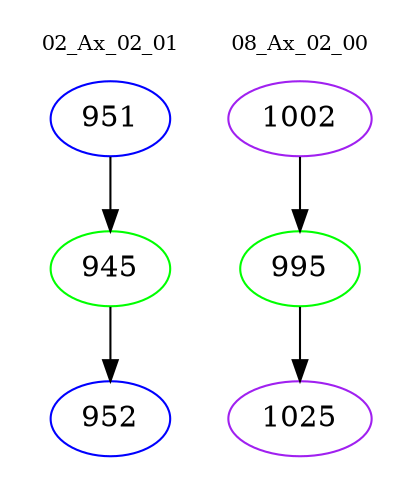 digraph{
subgraph cluster_0 {
color = white
label = "02_Ax_02_01";
fontsize=10;
T0_951 [label="951", color="blue"]
T0_951 -> T0_945 [color="black"]
T0_945 [label="945", color="green"]
T0_945 -> T0_952 [color="black"]
T0_952 [label="952", color="blue"]
}
subgraph cluster_1 {
color = white
label = "08_Ax_02_00";
fontsize=10;
T1_1002 [label="1002", color="purple"]
T1_1002 -> T1_995 [color="black"]
T1_995 [label="995", color="green"]
T1_995 -> T1_1025 [color="black"]
T1_1025 [label="1025", color="purple"]
}
}
